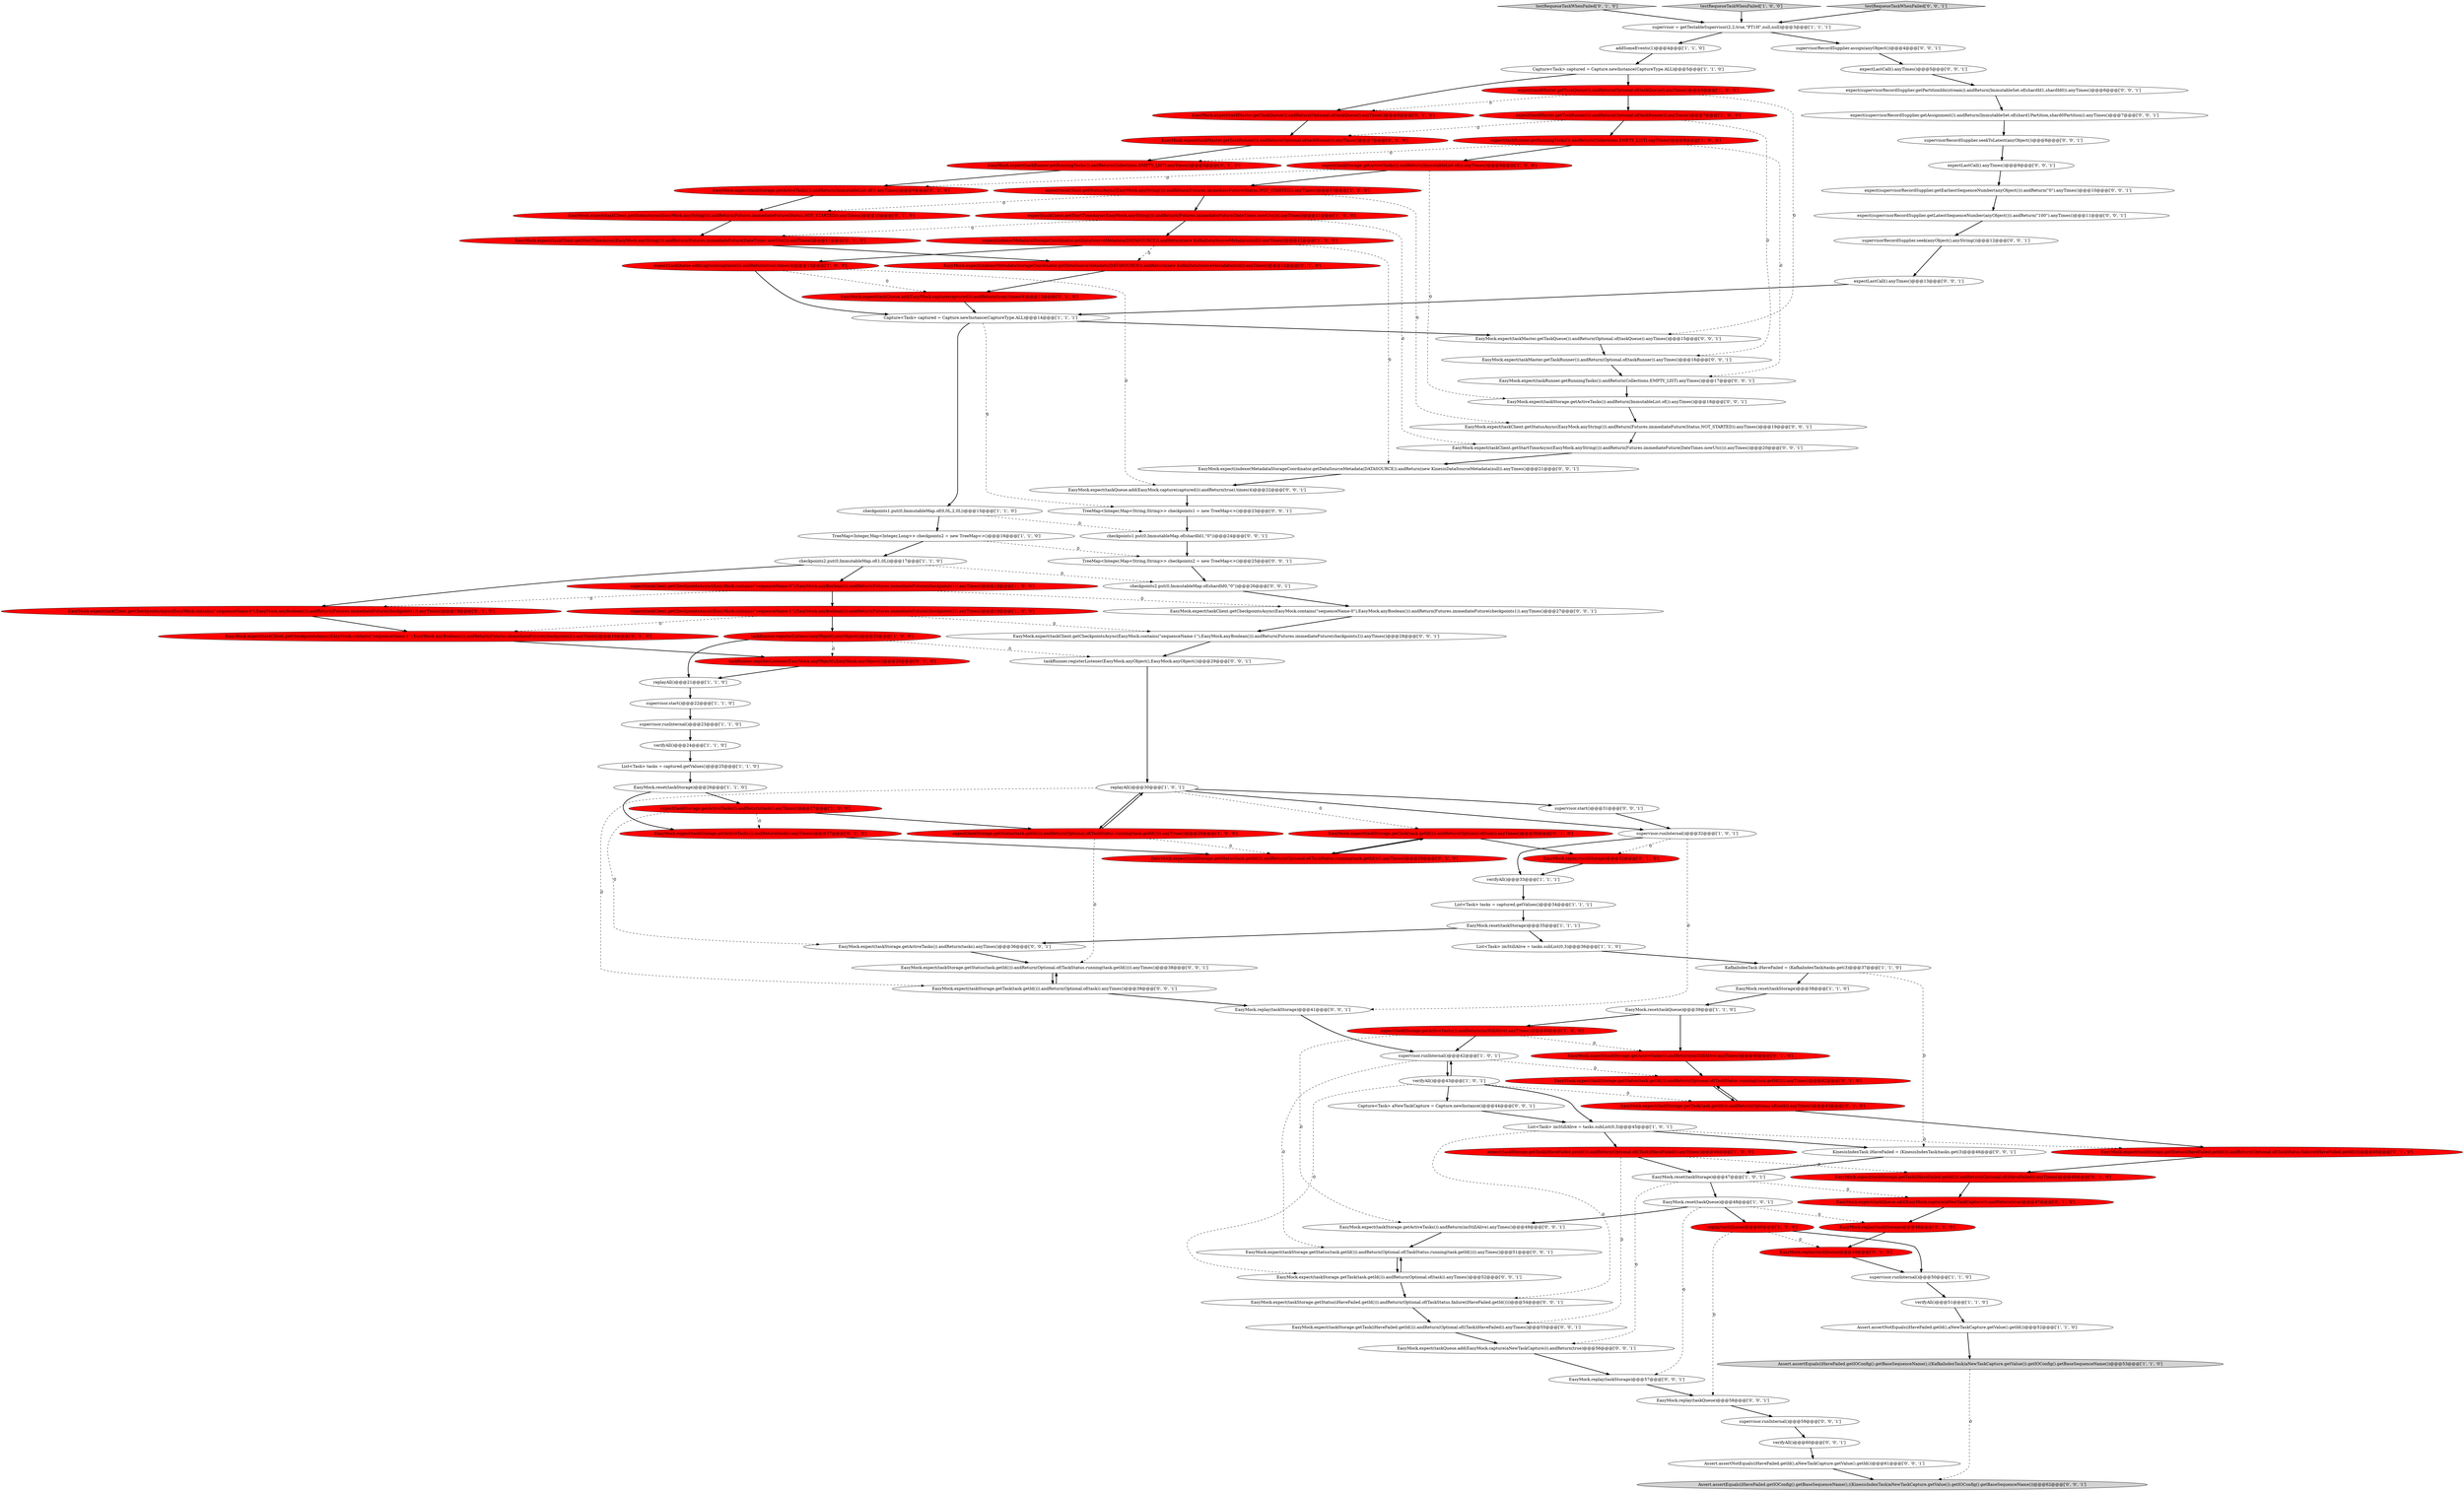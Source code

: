 digraph {
100 [style = filled, label = "EasyMock.expect(taskStorage.getActiveTasks()).andReturn(ImmutableList.of()).anyTimes()@@@18@@@['0', '0', '1']", fillcolor = white, shape = ellipse image = "AAA0AAABBB3BBB"];
69 [style = filled, label = "EasyMock.expect(taskStorage.getActiveTasks()).andReturn(imStillAlive).anyTimes()@@@40@@@['0', '1', '0']", fillcolor = red, shape = ellipse image = "AAA1AAABBB2BBB"];
73 [style = filled, label = "supervisor.runInternal()@@@59@@@['0', '0', '1']", fillcolor = white, shape = ellipse image = "AAA0AAABBB3BBB"];
90 [style = filled, label = "EasyMock.expect(taskClient.getStartTimeAsync(EasyMock.anyString())).andReturn(Futures.immediateFuture(DateTimes.nowUtc())).anyTimes()@@@20@@@['0', '0', '1']", fillcolor = white, shape = ellipse image = "AAA0AAABBB3BBB"];
109 [style = filled, label = "EasyMock.expect(taskQueue.add(EasyMock.capture(captured))).andReturn(true).times(4)@@@22@@@['0', '0', '1']", fillcolor = white, shape = ellipse image = "AAA0AAABBB3BBB"];
23 [style = filled, label = "taskRunner.registerListener(anyObject(),anyObject())@@@20@@@['1', '0', '0']", fillcolor = red, shape = ellipse image = "AAA1AAABBB1BBB"];
33 [style = filled, label = "replayAll()@@@21@@@['1', '1', '0']", fillcolor = white, shape = ellipse image = "AAA0AAABBB1BBB"];
59 [style = filled, label = "testRequeueTaskWhenFailed['0', '1', '0']", fillcolor = lightgray, shape = diamond image = "AAA0AAABBB2BBB"];
71 [style = filled, label = "EasyMock.expect(taskClient.getCheckpointsAsync(EasyMock.contains(\"sequenceName-1\"),EasyMock.anyBoolean())).andReturn(Futures.immediateFuture(checkpoints2)).anyTimes()@@@19@@@['0', '1', '0']", fillcolor = red, shape = ellipse image = "AAA1AAABBB2BBB"];
36 [style = filled, label = "Capture<Task> captured = Capture.newInstance(CaptureType.ALL)@@@14@@@['1', '1', '1']", fillcolor = white, shape = ellipse image = "AAA0AAABBB1BBB"];
70 [style = filled, label = "EasyMock.expect(taskQueue.add(EasyMock.capture(captured))).andReturn(true).times(4)@@@13@@@['0', '1', '0']", fillcolor = red, shape = ellipse image = "AAA1AAABBB2BBB"];
68 [style = filled, label = "EasyMock.expect(taskStorage.getStatus(task.getId())).andReturn(Optional.of(TaskStatus.running(task.getId()))).anyTimes()@@@42@@@['0', '1', '0']", fillcolor = red, shape = ellipse image = "AAA1AAABBB2BBB"];
25 [style = filled, label = "verifyAll()@@@24@@@['1', '1', '0']", fillcolor = white, shape = ellipse image = "AAA0AAABBB1BBB"];
22 [style = filled, label = "supervisor.runInternal()@@@50@@@['1', '1', '0']", fillcolor = white, shape = ellipse image = "AAA0AAABBB1BBB"];
87 [style = filled, label = "expectLastCall().anyTimes()@@@9@@@['0', '0', '1']", fillcolor = white, shape = ellipse image = "AAA0AAABBB3BBB"];
82 [style = filled, label = "taskRunner.registerListener(EasyMock.anyObject(),EasyMock.anyObject())@@@29@@@['0', '0', '1']", fillcolor = white, shape = ellipse image = "AAA0AAABBB3BBB"];
41 [style = filled, label = "TreeMap<Integer,Map<Integer,Long>> checkpoints2 = new TreeMap<>()@@@16@@@['1', '1', '0']", fillcolor = white, shape = ellipse image = "AAA0AAABBB1BBB"];
80 [style = filled, label = "expect(supervisorRecordSupplier.getPartitionIds(stream)).andReturn(ImmutableSet.of(shardId1,shardId0)).anyTimes()@@@6@@@['0', '0', '1']", fillcolor = white, shape = ellipse image = "AAA0AAABBB3BBB"];
76 [style = filled, label = "EasyMock.expect(taskStorage.getStatus(iHaveFailed.getId())).andReturn(Optional.of(TaskStatus.failure(iHaveFailed.getId())))@@@54@@@['0', '0', '1']", fillcolor = white, shape = ellipse image = "AAA0AAABBB3BBB"];
99 [style = filled, label = "expect(supervisorRecordSupplier.getAssignment()).andReturn(ImmutableSet.of(shard1Partition,shard0Partition)).anyTimes()@@@7@@@['0', '0', '1']", fillcolor = white, shape = ellipse image = "AAA0AAABBB3BBB"];
31 [style = filled, label = "expect(taskClient.getStartTimeAsync(EasyMock.anyString())).andReturn(Futures.immediateFuture(DateTimes.nowUtc())).anyTimes()@@@11@@@['1', '0', '0']", fillcolor = red, shape = ellipse image = "AAA1AAABBB1BBB"];
55 [style = filled, label = "EasyMock.expect(taskStorage.getStatus(task.getId())).andReturn(Optional.of(TaskStatus.running(task.getId()))).anyTimes()@@@29@@@['0', '1', '0']", fillcolor = red, shape = ellipse image = "AAA1AAABBB2BBB"];
116 [style = filled, label = "EasyMock.replay(taskStorage)@@@57@@@['0', '0', '1']", fillcolor = white, shape = ellipse image = "AAA0AAABBB3BBB"];
93 [style = filled, label = "checkpoints1.put(0,ImmutableMap.of(shardId1,\"0\"))@@@24@@@['0', '0', '1']", fillcolor = white, shape = ellipse image = "AAA0AAABBB3BBB"];
17 [style = filled, label = "verifyAll()@@@43@@@['1', '0', '1']", fillcolor = white, shape = ellipse image = "AAA0AAABBB1BBB"];
63 [style = filled, label = "EasyMock.expect(taskStorage.getTask(iHaveFailed.getId())).andReturn(Optional.of(iHaveFailed)).anyTimes()@@@46@@@['0', '1', '0']", fillcolor = red, shape = ellipse image = "AAA1AAABBB2BBB"];
84 [style = filled, label = "TreeMap<Integer,Map<String,String>> checkpoints2 = new TreeMap<>()@@@25@@@['0', '0', '1']", fillcolor = white, shape = ellipse image = "AAA0AAABBB3BBB"];
10 [style = filled, label = "Assert.assertNotEquals(iHaveFailed.getId(),aNewTaskCapture.getValue().getId())@@@52@@@['1', '1', '0']", fillcolor = white, shape = ellipse image = "AAA0AAABBB1BBB"];
108 [style = filled, label = "EasyMock.expect(taskClient.getStatusAsync(EasyMock.anyString())).andReturn(Futures.immediateFuture(Status.NOT_STARTED)).anyTimes()@@@19@@@['0', '0', '1']", fillcolor = white, shape = ellipse image = "AAA0AAABBB3BBB"];
37 [style = filled, label = "supervisor = getTestableSupervisor(2,2,true,\"PT1H\",null,null)@@@3@@@['1', '1', '1']", fillcolor = white, shape = ellipse image = "AAA0AAABBB1BBB"];
50 [style = filled, label = "EasyMock.expect(taskRunner.getRunningTasks()).andReturn(Collections.EMPTY_LIST).anyTimes()@@@8@@@['0', '1', '0']", fillcolor = red, shape = ellipse image = "AAA1AAABBB2BBB"];
20 [style = filled, label = "supervisor.runInternal()@@@23@@@['1', '1', '0']", fillcolor = white, shape = ellipse image = "AAA0AAABBB1BBB"];
91 [style = filled, label = "EasyMock.expect(taskStorage.getActiveTasks()).andReturn(imStillAlive).anyTimes()@@@49@@@['0', '0', '1']", fillcolor = white, shape = ellipse image = "AAA0AAABBB3BBB"];
113 [style = filled, label = "verifyAll()@@@60@@@['0', '0', '1']", fillcolor = white, shape = ellipse image = "AAA0AAABBB3BBB"];
104 [style = filled, label = "EasyMock.expect(taskQueue.add(EasyMock.capture(aNewTaskCapture))).andReturn(true)@@@56@@@['0', '0', '1']", fillcolor = white, shape = ellipse image = "AAA0AAABBB3BBB"];
44 [style = filled, label = "expect(taskMaster.getTaskQueue()).andReturn(Optional.of(taskQueue)).anyTimes()@@@6@@@['1', '0', '0']", fillcolor = red, shape = ellipse image = "AAA1AAABBB1BBB"];
102 [style = filled, label = "EasyMock.expect(taskMaster.getTaskQueue()).andReturn(Optional.of(taskQueue)).anyTimes()@@@15@@@['0', '0', '1']", fillcolor = white, shape = ellipse image = "AAA0AAABBB3BBB"];
98 [style = filled, label = "checkpoints2.put(0,ImmutableMap.of(shardId0,\"0\"))@@@26@@@['0', '0', '1']", fillcolor = white, shape = ellipse image = "AAA0AAABBB3BBB"];
42 [style = filled, label = "expect(taskRunner.getRunningTasks()).andReturn(Collections.EMPTY_LIST).anyTimes()@@@8@@@['1', '0', '0']", fillcolor = red, shape = ellipse image = "AAA1AAABBB1BBB"];
53 [style = filled, label = "EasyMock.replay(taskStorage)@@@48@@@['0', '1', '0']", fillcolor = red, shape = ellipse image = "AAA1AAABBB2BBB"];
81 [style = filled, label = "EasyMock.replay(taskStorage)@@@41@@@['0', '0', '1']", fillcolor = white, shape = ellipse image = "AAA0AAABBB3BBB"];
16 [style = filled, label = "expect(indexerMetadataStorageCoordinator.getDataSourceMetadata(DATASOURCE)).andReturn(new KafkaDataSourceMetadata(null)).anyTimes()@@@12@@@['1', '0', '0']", fillcolor = red, shape = ellipse image = "AAA1AAABBB1BBB"];
1 [style = filled, label = "EasyMock.reset(taskStorage)@@@38@@@['1', '1', '0']", fillcolor = white, shape = ellipse image = "AAA0AAABBB1BBB"];
34 [style = filled, label = "checkpoints1.put(0,ImmutableMap.of(0,0L,2,0L))@@@15@@@['1', '1', '0']", fillcolor = white, shape = ellipse image = "AAA0AAABBB1BBB"];
57 [style = filled, label = "EasyMock.expect(taskMaster.getTaskQueue()).andReturn(Optional.of(taskQueue)).anyTimes()@@@6@@@['0', '1', '0']", fillcolor = red, shape = ellipse image = "AAA1AAABBB2BBB"];
6 [style = filled, label = "testRequeueTaskWhenFailed['1', '0', '0']", fillcolor = lightgray, shape = diamond image = "AAA0AAABBB1BBB"];
65 [style = filled, label = "EasyMock.expect(taskStorage.getTask(task.getId())).andReturn(Optional.of(task)).anyTimes()@@@43@@@['0', '1', '0']", fillcolor = red, shape = ellipse image = "AAA1AAABBB2BBB"];
32 [style = filled, label = "expect(taskMaster.getTaskRunner()).andReturn(Optional.of(taskRunner)).anyTimes()@@@7@@@['1', '0', '0']", fillcolor = red, shape = ellipse image = "AAA1AAABBB1BBB"];
58 [style = filled, label = "EasyMock.replay(taskStorage)@@@32@@@['0', '1', '0']", fillcolor = red, shape = ellipse image = "AAA1AAABBB2BBB"];
60 [style = filled, label = "EasyMock.expect(taskStorage.getActiveTasks()).andReturn(ImmutableList.of()).anyTimes()@@@9@@@['0', '1', '0']", fillcolor = red, shape = ellipse image = "AAA1AAABBB2BBB"];
12 [style = filled, label = "replayAll()@@@30@@@['1', '0', '1']", fillcolor = white, shape = ellipse image = "AAA0AAABBB1BBB"];
48 [style = filled, label = "EasyMock.expect(taskClient.getStartTimeAsync(EasyMock.anyString())).andReturn(Futures.immediateFuture(DateTimes.nowUtc())).anyTimes()@@@11@@@['0', '1', '0']", fillcolor = red, shape = ellipse image = "AAA1AAABBB2BBB"];
47 [style = filled, label = "expect(taskStorage.getActiveTasks()).andReturn(imStillAlive).anyTimes()@@@40@@@['1', '0', '0']", fillcolor = red, shape = ellipse image = "AAA1AAABBB1BBB"];
0 [style = filled, label = "expect(taskQueue.add(capture(captured))).andReturn(true).times(4)@@@13@@@['1', '0', '0']", fillcolor = red, shape = ellipse image = "AAA1AAABBB1BBB"];
21 [style = filled, label = "EasyMock.reset(taskQueue)@@@39@@@['1', '1', '0']", fillcolor = white, shape = ellipse image = "AAA0AAABBB1BBB"];
4 [style = filled, label = "expect(taskStorage.getTask(iHaveFailed.getId())).andReturn(Optional.of((Task)iHaveFailed)).anyTimes()@@@46@@@['1', '0', '0']", fillcolor = red, shape = ellipse image = "AAA1AAABBB1BBB"];
111 [style = filled, label = "supervisor.start()@@@31@@@['0', '0', '1']", fillcolor = white, shape = ellipse image = "AAA0AAABBB3BBB"];
89 [style = filled, label = "KinesisIndexTask iHaveFailed = (KinesisIndexTask)tasks.get(3)@@@46@@@['0', '0', '1']", fillcolor = white, shape = ellipse image = "AAA0AAABBB3BBB"];
39 [style = filled, label = "expect(taskStorage.getActiveTasks()).andReturn(tasks).anyTimes()@@@27@@@['1', '0', '0']", fillcolor = red, shape = ellipse image = "AAA1AAABBB1BBB"];
66 [style = filled, label = "EasyMock.expect(taskClient.getCheckpointsAsync(EasyMock.contains(\"sequenceName-0\"),EasyMock.anyBoolean())).andReturn(Futures.immediateFuture(checkpoints1)).anyTimes()@@@18@@@['0', '1', '0']", fillcolor = red, shape = ellipse image = "AAA1AAABBB2BBB"];
51 [style = filled, label = "EasyMock.expect(taskStorage.getActiveTasks()).andReturn(tasks).anyTimes()@@@27@@@['0', '1', '0']", fillcolor = red, shape = ellipse image = "AAA1AAABBB2BBB"];
114 [style = filled, label = "expect(supervisorRecordSupplier.getLatestSequenceNumber(anyObject())).andReturn(\"100\").anyTimes()@@@11@@@['0', '0', '1']", fillcolor = white, shape = ellipse image = "AAA0AAABBB3BBB"];
95 [style = filled, label = "EasyMock.replay(taskQueue)@@@58@@@['0', '0', '1']", fillcolor = white, shape = ellipse image = "AAA0AAABBB3BBB"];
115 [style = filled, label = "expect(supervisorRecordSupplier.getEarliestSequenceNumber(anyObject())).andReturn(\"0\").anyTimes()@@@10@@@['0', '0', '1']", fillcolor = white, shape = ellipse image = "AAA0AAABBB3BBB"];
103 [style = filled, label = "EasyMock.expect(taskClient.getCheckpointsAsync(EasyMock.contains(\"sequenceName-0\"),EasyMock.anyBoolean())).andReturn(Futures.immediateFuture(checkpoints1)).anyTimes()@@@27@@@['0', '0', '1']", fillcolor = white, shape = ellipse image = "AAA0AAABBB3BBB"];
79 [style = filled, label = "EasyMock.expect(indexerMetadataStorageCoordinator.getDataSourceMetadata(DATASOURCE)).andReturn(new KinesisDataSourceMetadata(null)).anyTimes()@@@21@@@['0', '0', '1']", fillcolor = white, shape = ellipse image = "AAA0AAABBB3BBB"];
28 [style = filled, label = "supervisor.start()@@@22@@@['1', '1', '0']", fillcolor = white, shape = ellipse image = "AAA0AAABBB1BBB"];
112 [style = filled, label = "EasyMock.expect(taskRunner.getRunningTasks()).andReturn(Collections.EMPTY_LIST).anyTimes()@@@17@@@['0', '0', '1']", fillcolor = white, shape = ellipse image = "AAA0AAABBB3BBB"];
64 [style = filled, label = "EasyMock.expect(taskMaster.getTaskRunner()).andReturn(Optional.of(taskRunner)).anyTimes()@@@7@@@['0', '1', '0']", fillcolor = red, shape = ellipse image = "AAA1AAABBB2BBB"];
78 [style = filled, label = "TreeMap<Integer,Map<String,String>> checkpoints1 = new TreeMap<>()@@@23@@@['0', '0', '1']", fillcolor = white, shape = ellipse image = "AAA0AAABBB3BBB"];
96 [style = filled, label = "supervisorRecordSupplier.assign(anyObject())@@@4@@@['0', '0', '1']", fillcolor = white, shape = ellipse image = "AAA0AAABBB3BBB"];
27 [style = filled, label = "List<Task> tasks = captured.getValues()@@@34@@@['1', '1', '1']", fillcolor = white, shape = ellipse image = "AAA0AAABBB1BBB"];
74 [style = filled, label = "EasyMock.expect(taskStorage.getStatus(task.getId())).andReturn(Optional.of(TaskStatus.running(task.getId()))).anyTimes()@@@38@@@['0', '0', '1']", fillcolor = white, shape = ellipse image = "AAA0AAABBB3BBB"];
46 [style = filled, label = "EasyMock.reset(taskStorage)@@@26@@@['1', '1', '0']", fillcolor = white, shape = ellipse image = "AAA0AAABBB1BBB"];
14 [style = filled, label = "Capture<Task> captured = Capture.newInstance(CaptureType.ALL)@@@5@@@['1', '1', '0']", fillcolor = white, shape = ellipse image = "AAA0AAABBB1BBB"];
19 [style = filled, label = "checkpoints2.put(0,ImmutableMap.of(1,0L))@@@17@@@['1', '1', '0']", fillcolor = white, shape = ellipse image = "AAA0AAABBB1BBB"];
67 [style = filled, label = "EasyMock.expect(taskStorage.getTask(task.getId())).andReturn(Optional.of(task)).anyTimes()@@@30@@@['0', '1', '0']", fillcolor = red, shape = ellipse image = "AAA1AAABBB2BBB"];
29 [style = filled, label = "KafkaIndexTask iHaveFailed = (KafkaIndexTask)tasks.get(3)@@@37@@@['1', '1', '0']", fillcolor = white, shape = ellipse image = "AAA0AAABBB1BBB"];
15 [style = filled, label = "expect(taskStorage.getActiveTasks()).andReturn(ImmutableList.of()).anyTimes()@@@9@@@['1', '0', '0']", fillcolor = red, shape = ellipse image = "AAA1AAABBB1BBB"];
72 [style = filled, label = "testRequeueTaskWhenFailed['0', '0', '1']", fillcolor = lightgray, shape = diamond image = "AAA0AAABBB3BBB"];
106 [style = filled, label = "EasyMock.expect(taskMaster.getTaskRunner()).andReturn(Optional.of(taskRunner)).anyTimes()@@@16@@@['0', '0', '1']", fillcolor = white, shape = ellipse image = "AAA0AAABBB3BBB"];
38 [style = filled, label = "EasyMock.reset(taskStorage)@@@35@@@['1', '1', '1']", fillcolor = white, shape = ellipse image = "AAA0AAABBB1BBB"];
101 [style = filled, label = "Capture<Task> aNewTaskCapture = Capture.newInstance()@@@44@@@['0', '0', '1']", fillcolor = white, shape = ellipse image = "AAA0AAABBB3BBB"];
3 [style = filled, label = "verifyAll()@@@33@@@['1', '1', '1']", fillcolor = white, shape = ellipse image = "AAA0AAABBB1BBB"];
61 [style = filled, label = "EasyMock.expect(taskStorage.getStatus(iHaveFailed.getId())).andReturn(Optional.of(TaskStatus.failure(iHaveFailed.getId())))@@@45@@@['0', '1', '0']", fillcolor = red, shape = ellipse image = "AAA1AAABBB2BBB"];
49 [style = filled, label = "taskRunner.registerListener(EasyMock.anyObject(),EasyMock.anyObject())@@@20@@@['0', '1', '0']", fillcolor = red, shape = ellipse image = "AAA1AAABBB2BBB"];
85 [style = filled, label = "EasyMock.expect(taskStorage.getActiveTasks()).andReturn(tasks).anyTimes()@@@36@@@['0', '0', '1']", fillcolor = white, shape = ellipse image = "AAA0AAABBB3BBB"];
11 [style = filled, label = "EasyMock.reset(taskQueue)@@@48@@@['1', '0', '1']", fillcolor = white, shape = ellipse image = "AAA0AAABBB1BBB"];
52 [style = filled, label = "EasyMock.expect(taskQueue.add(EasyMock.capture(aNewTaskCapture))).andReturn(true)@@@47@@@['0', '1', '0']", fillcolor = red, shape = ellipse image = "AAA1AAABBB2BBB"];
35 [style = filled, label = "EasyMock.reset(taskStorage)@@@47@@@['1', '0', '1']", fillcolor = white, shape = ellipse image = "AAA0AAABBB1BBB"];
40 [style = filled, label = "List<Task> imStillAlive = tasks.subList(0,3)@@@36@@@['1', '1', '0']", fillcolor = white, shape = ellipse image = "AAA0AAABBB1BBB"];
83 [style = filled, label = "EasyMock.expect(taskStorage.getTask(iHaveFailed.getId())).andReturn(Optional.of((Task)iHaveFailed)).anyTimes()@@@55@@@['0', '0', '1']", fillcolor = white, shape = ellipse image = "AAA0AAABBB3BBB"];
30 [style = filled, label = "supervisor.runInternal()@@@42@@@['1', '0', '1']", fillcolor = white, shape = ellipse image = "AAA0AAABBB1BBB"];
56 [style = filled, label = "EasyMock.expect(taskClient.getStatusAsync(EasyMock.anyString())).andReturn(Futures.immediateFuture(Status.NOT_STARTED)).anyTimes()@@@10@@@['0', '1', '0']", fillcolor = red, shape = ellipse image = "AAA1AAABBB2BBB"];
107 [style = filled, label = "EasyMock.expect(taskStorage.getTask(task.getId())).andReturn(Optional.of(task)).anyTimes()@@@52@@@['0', '0', '1']", fillcolor = white, shape = ellipse image = "AAA0AAABBB3BBB"];
54 [style = filled, label = "EasyMock.expect(indexerMetadataStorageCoordinator.getDataSourceMetadata(DATASOURCE)).andReturn(new KafkaDataSourceMetadata(null)).anyTimes()@@@12@@@['0', '1', '0']", fillcolor = red, shape = ellipse image = "AAA1AAABBB2BBB"];
26 [style = filled, label = "expect(taskClient.getCheckpointsAsync(EasyMock.contains(\"sequenceName-0\"),EasyMock.anyBoolean())).andReturn(Futures.immediateFuture(checkpoints1)).anyTimes()@@@18@@@['1', '0', '0']", fillcolor = red, shape = ellipse image = "AAA1AAABBB1BBB"];
86 [style = filled, label = "Assert.assertNotEquals(iHaveFailed.getId(),aNewTaskCapture.getValue().getId())@@@61@@@['0', '0', '1']", fillcolor = white, shape = ellipse image = "AAA0AAABBB3BBB"];
92 [style = filled, label = "expectLastCall().anyTimes()@@@13@@@['0', '0', '1']", fillcolor = white, shape = ellipse image = "AAA0AAABBB3BBB"];
45 [style = filled, label = "addSomeEvents(1)@@@4@@@['1', '1', '0']", fillcolor = white, shape = ellipse image = "AAA0AAABBB1BBB"];
88 [style = filled, label = "EasyMock.expect(taskStorage.getTask(task.getId())).andReturn(Optional.of(task)).anyTimes()@@@39@@@['0', '0', '1']", fillcolor = white, shape = ellipse image = "AAA0AAABBB3BBB"];
62 [style = filled, label = "EasyMock.replay(taskQueue)@@@49@@@['0', '1', '0']", fillcolor = red, shape = ellipse image = "AAA1AAABBB2BBB"];
75 [style = filled, label = "expectLastCall().anyTimes()@@@5@@@['0', '0', '1']", fillcolor = white, shape = ellipse image = "AAA0AAABBB3BBB"];
43 [style = filled, label = "expect(taskStorage.getStatus(task.getId())).andReturn(Optional.of(TaskStatus.running(task.getId()))).anyTimes()@@@29@@@['1', '0', '0']", fillcolor = red, shape = ellipse image = "AAA1AAABBB1BBB"];
9 [style = filled, label = "verifyAll()@@@51@@@['1', '1', '0']", fillcolor = white, shape = ellipse image = "AAA0AAABBB1BBB"];
97 [style = filled, label = "supervisorRecordSupplier.seekToLatest(anyObject())@@@8@@@['0', '0', '1']", fillcolor = white, shape = ellipse image = "AAA0AAABBB3BBB"];
105 [style = filled, label = "EasyMock.expect(taskClient.getCheckpointsAsync(EasyMock.contains(\"sequenceName-1\"),EasyMock.anyBoolean())).andReturn(Futures.immediateFuture(checkpoints2)).anyTimes()@@@28@@@['0', '0', '1']", fillcolor = white, shape = ellipse image = "AAA0AAABBB3BBB"];
110 [style = filled, label = "supervisorRecordSupplier.seek(anyObject(),anyString())@@@12@@@['0', '0', '1']", fillcolor = white, shape = ellipse image = "AAA0AAABBB3BBB"];
5 [style = filled, label = "Assert.assertEquals(iHaveFailed.getIOConfig().getBaseSequenceName(),((KafkaIndexTask)aNewTaskCapture.getValue()).getIOConfig().getBaseSequenceName())@@@53@@@['1', '1', '0']", fillcolor = lightgray, shape = ellipse image = "AAA0AAABBB1BBB"];
18 [style = filled, label = "expect(taskClient.getStatusAsync(EasyMock.anyString())).andReturn(Futures.immediateFuture(Status.NOT_STARTED)).anyTimes()@@@10@@@['1', '0', '0']", fillcolor = red, shape = ellipse image = "AAA1AAABBB1BBB"];
2 [style = filled, label = "replay(taskQueue)@@@49@@@['1', '0', '0']", fillcolor = red, shape = ellipse image = "AAA1AAABBB1BBB"];
24 [style = filled, label = "expect(taskClient.getCheckpointsAsync(EasyMock.contains(\"sequenceName-1\"),EasyMock.anyBoolean())).andReturn(Futures.immediateFuture(checkpoints2)).anyTimes()@@@19@@@['1', '0', '0']", fillcolor = red, shape = ellipse image = "AAA1AAABBB1BBB"];
7 [style = filled, label = "List<Task> tasks = captured.getValues()@@@25@@@['1', '1', '0']", fillcolor = white, shape = ellipse image = "AAA0AAABBB1BBB"];
8 [style = filled, label = "supervisor.runInternal()@@@32@@@['1', '0', '1']", fillcolor = white, shape = ellipse image = "AAA0AAABBB1BBB"];
94 [style = filled, label = "Assert.assertEquals(iHaveFailed.getIOConfig().getBaseSequenceName(),((KinesisIndexTask)aNewTaskCapture.getValue()).getIOConfig().getBaseSequenceName())@@@62@@@['0', '0', '1']", fillcolor = lightgray, shape = ellipse image = "AAA0AAABBB3BBB"];
77 [style = filled, label = "EasyMock.expect(taskStorage.getStatus(task.getId())).andReturn(Optional.of(TaskStatus.running(task.getId()))).anyTimes()@@@51@@@['0', '0', '1']", fillcolor = white, shape = ellipse image = "AAA0AAABBB3BBB"];
13 [style = filled, label = "List<Task> imStillAlive = tasks.subList(0,3)@@@45@@@['1', '0', '1']", fillcolor = white, shape = ellipse image = "AAA0AAABBB1BBB"];
87->115 [style = bold, label=""];
11->53 [style = dashed, label="0"];
16->0 [style = bold, label=""];
27->38 [style = bold, label=""];
24->71 [style = dashed, label="0"];
39->51 [style = dashed, label="0"];
41->19 [style = bold, label=""];
28->20 [style = bold, label=""];
78->93 [style = bold, label=""];
32->106 [style = dashed, label="0"];
31->48 [style = dashed, label="0"];
15->60 [style = dashed, label="0"];
23->49 [style = dashed, label="0"];
9->10 [style = bold, label=""];
58->3 [style = bold, label=""];
69->68 [style = bold, label=""];
12->111 [style = bold, label=""];
16->79 [style = dashed, label="0"];
3->27 [style = bold, label=""];
99->97 [style = bold, label=""];
48->54 [style = bold, label=""];
84->98 [style = bold, label=""];
46->51 [style = bold, label=""];
37->96 [style = bold, label=""];
23->33 [style = bold, label=""];
114->110 [style = bold, label=""];
38->85 [style = bold, label=""];
17->65 [style = dashed, label="0"];
111->8 [style = bold, label=""];
109->78 [style = bold, label=""];
1->21 [style = bold, label=""];
32->64 [style = dashed, label="0"];
18->108 [style = dashed, label="0"];
65->68 [style = bold, label=""];
47->69 [style = dashed, label="0"];
26->103 [style = dashed, label="0"];
13->89 [style = bold, label=""];
44->57 [style = dashed, label="0"];
71->49 [style = bold, label=""];
30->77 [style = dashed, label="0"];
47->91 [style = dashed, label="0"];
11->116 [style = dashed, label="0"];
29->1 [style = bold, label=""];
67->58 [style = bold, label=""];
115->114 [style = bold, label=""];
101->13 [style = bold, label=""];
93->84 [style = bold, label=""];
77->107 [style = bold, label=""];
42->15 [style = bold, label=""];
18->31 [style = bold, label=""];
96->75 [style = bold, label=""];
113->86 [style = bold, label=""];
82->12 [style = bold, label=""];
29->89 [style = dashed, label="0"];
30->68 [style = dashed, label="0"];
7->46 [style = bold, label=""];
83->104 [style = bold, label=""];
33->28 [style = bold, label=""];
22->9 [style = bold, label=""];
88->81 [style = bold, label=""];
92->36 [style = bold, label=""];
46->39 [style = bold, label=""];
11->91 [style = bold, label=""];
26->24 [style = bold, label=""];
25->7 [style = bold, label=""];
20->25 [style = bold, label=""];
23->82 [style = dashed, label="0"];
0->36 [style = bold, label=""];
17->107 [style = dashed, label="0"];
36->102 [style = bold, label=""];
45->14 [style = bold, label=""];
4->63 [style = dashed, label="0"];
108->90 [style = bold, label=""];
43->12 [style = bold, label=""];
19->26 [style = bold, label=""];
44->32 [style = bold, label=""];
14->57 [style = bold, label=""];
66->71 [style = bold, label=""];
42->50 [style = dashed, label="0"];
35->52 [style = dashed, label="0"];
16->54 [style = dashed, label="0"];
104->116 [style = bold, label=""];
19->98 [style = dashed, label="0"];
56->48 [style = bold, label=""];
105->82 [style = bold, label=""];
37->45 [style = bold, label=""];
65->61 [style = bold, label=""];
5->94 [style = dashed, label="0"];
90->79 [style = bold, label=""];
32->42 [style = bold, label=""];
54->70 [style = bold, label=""];
61->63 [style = bold, label=""];
12->88 [style = dashed, label="0"];
40->29 [style = bold, label=""];
60->56 [style = bold, label=""];
72->37 [style = bold, label=""];
21->47 [style = bold, label=""];
73->113 [style = bold, label=""];
0->109 [style = dashed, label="0"];
116->95 [style = bold, label=""];
30->17 [style = bold, label=""];
62->22 [style = bold, label=""];
8->81 [style = dashed, label="0"];
110->92 [style = bold, label=""];
8->3 [style = bold, label=""];
68->65 [style = bold, label=""];
15->100 [style = dashed, label="0"];
44->102 [style = dashed, label="0"];
88->74 [style = bold, label=""];
95->73 [style = bold, label=""];
59->37 [style = bold, label=""];
13->76 [style = dashed, label="0"];
112->100 [style = bold, label=""];
12->67 [style = dashed, label="0"];
53->62 [style = bold, label=""];
34->93 [style = dashed, label="0"];
6->37 [style = bold, label=""];
98->103 [style = bold, label=""];
74->88 [style = bold, label=""];
42->112 [style = dashed, label="0"];
39->85 [style = dashed, label="0"];
80->99 [style = bold, label=""];
79->109 [style = bold, label=""];
19->66 [style = bold, label=""];
10->5 [style = bold, label=""];
50->60 [style = bold, label=""];
12->8 [style = bold, label=""];
4->83 [style = dashed, label="0"];
63->52 [style = bold, label=""];
55->67 [style = bold, label=""];
24->105 [style = dashed, label="0"];
17->13 [style = bold, label=""];
12->43 [style = bold, label=""];
38->40 [style = bold, label=""];
43->74 [style = dashed, label="0"];
107->77 [style = bold, label=""];
36->34 [style = bold, label=""];
24->23 [style = bold, label=""];
75->80 [style = bold, label=""];
85->74 [style = bold, label=""];
4->35 [style = bold, label=""];
18->56 [style = dashed, label="0"];
57->64 [style = bold, label=""];
52->53 [style = bold, label=""];
0->70 [style = dashed, label="0"];
31->16 [style = bold, label=""];
97->87 [style = bold, label=""];
31->90 [style = dashed, label="0"];
13->61 [style = dashed, label="0"];
102->106 [style = bold, label=""];
39->43 [style = bold, label=""];
17->30 [style = bold, label=""];
89->35 [style = bold, label=""];
34->41 [style = bold, label=""];
8->58 [style = dashed, label="0"];
107->76 [style = bold, label=""];
21->69 [style = bold, label=""];
14->44 [style = bold, label=""];
15->18 [style = bold, label=""];
11->2 [style = bold, label=""];
47->30 [style = bold, label=""];
26->66 [style = dashed, label="0"];
35->104 [style = dashed, label="0"];
17->101 [style = bold, label=""];
76->83 [style = bold, label=""];
67->55 [style = bold, label=""];
103->105 [style = bold, label=""];
86->94 [style = bold, label=""];
51->55 [style = bold, label=""];
100->108 [style = bold, label=""];
41->84 [style = dashed, label="0"];
49->33 [style = bold, label=""];
43->55 [style = dashed, label="0"];
106->112 [style = bold, label=""];
70->36 [style = bold, label=""];
36->78 [style = dashed, label="0"];
64->50 [style = bold, label=""];
2->62 [style = dashed, label="0"];
2->22 [style = bold, label=""];
81->30 [style = bold, label=""];
91->77 [style = bold, label=""];
13->4 [style = bold, label=""];
2->95 [style = dashed, label="0"];
35->11 [style = bold, label=""];
}
